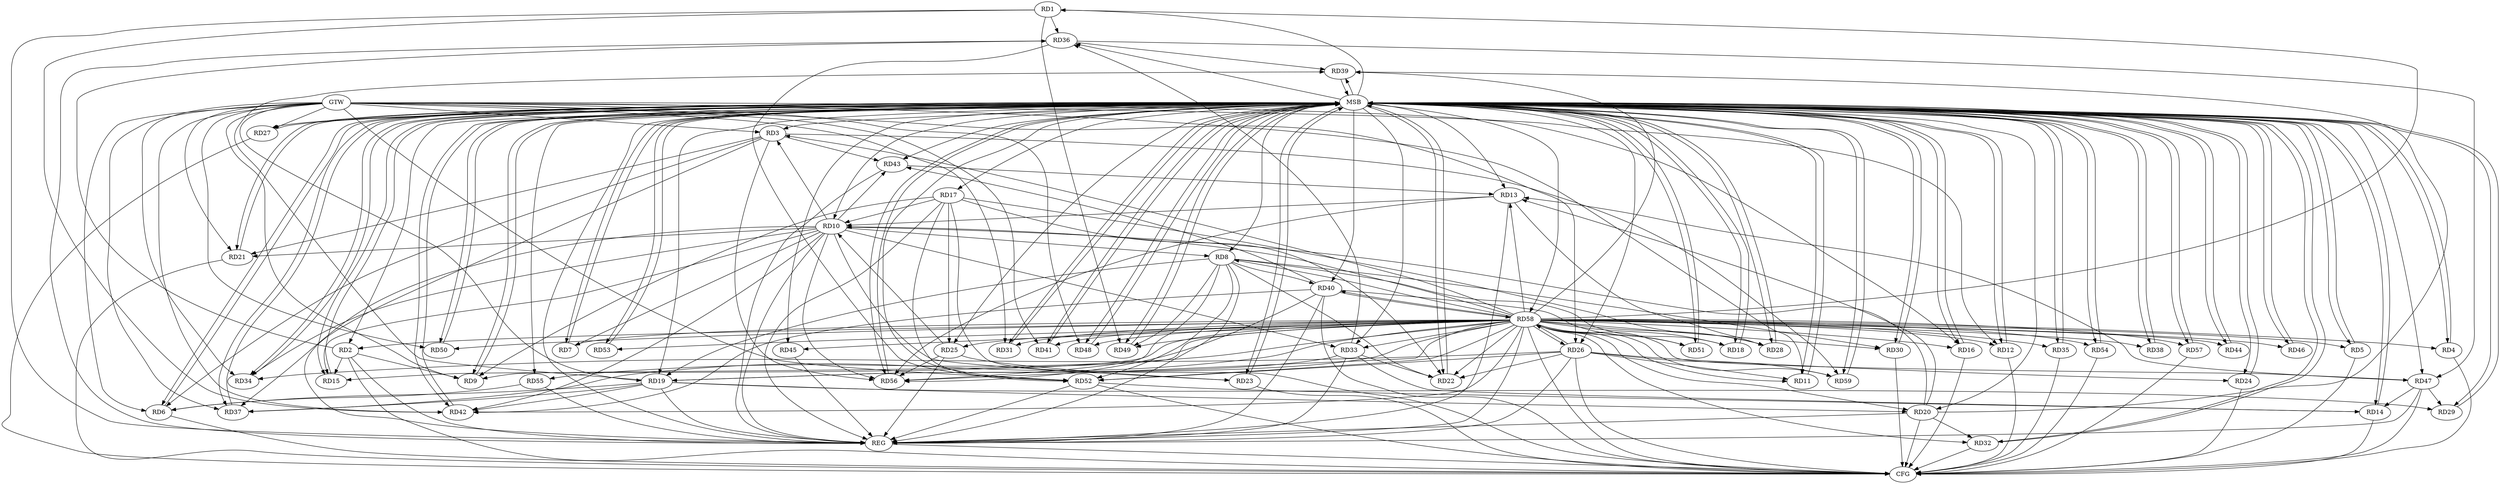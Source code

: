 strict digraph G {
  RD1 [ label="RD1" ];
  RD2 [ label="RD2" ];
  RD3 [ label="RD3" ];
  RD4 [ label="RD4" ];
  RD5 [ label="RD5" ];
  RD6 [ label="RD6" ];
  RD7 [ label="RD7" ];
  RD8 [ label="RD8" ];
  RD9 [ label="RD9" ];
  RD10 [ label="RD10" ];
  RD11 [ label="RD11" ];
  RD12 [ label="RD12" ];
  RD13 [ label="RD13" ];
  RD14 [ label="RD14" ];
  RD15 [ label="RD15" ];
  RD16 [ label="RD16" ];
  RD17 [ label="RD17" ];
  RD18 [ label="RD18" ];
  RD19 [ label="RD19" ];
  RD20 [ label="RD20" ];
  RD21 [ label="RD21" ];
  RD22 [ label="RD22" ];
  RD23 [ label="RD23" ];
  RD24 [ label="RD24" ];
  RD25 [ label="RD25" ];
  RD26 [ label="RD26" ];
  RD27 [ label="RD27" ];
  RD28 [ label="RD28" ];
  RD29 [ label="RD29" ];
  RD30 [ label="RD30" ];
  RD31 [ label="RD31" ];
  RD32 [ label="RD32" ];
  RD33 [ label="RD33" ];
  RD34 [ label="RD34" ];
  RD35 [ label="RD35" ];
  RD36 [ label="RD36" ];
  RD37 [ label="RD37" ];
  RD38 [ label="RD38" ];
  RD39 [ label="RD39" ];
  RD40 [ label="RD40" ];
  RD41 [ label="RD41" ];
  RD42 [ label="RD42" ];
  RD43 [ label="RD43" ];
  RD44 [ label="RD44" ];
  RD45 [ label="RD45" ];
  RD46 [ label="RD46" ];
  RD47 [ label="RD47" ];
  RD48 [ label="RD48" ];
  RD49 [ label="RD49" ];
  RD50 [ label="RD50" ];
  RD51 [ label="RD51" ];
  RD52 [ label="RD52" ];
  RD53 [ label="RD53" ];
  RD54 [ label="RD54" ];
  RD55 [ label="RD55" ];
  RD56 [ label="RD56" ];
  RD57 [ label="RD57" ];
  RD58 [ label="RD58" ];
  RD59 [ label="RD59" ];
  GTW [ label="GTW" ];
  REG [ label="REG" ];
  MSB [ label="MSB" ];
  CFG [ label="CFG" ];
  RD1 -> RD36;
  RD1 -> RD42;
  RD1 -> RD49;
  RD2 -> RD9;
  RD2 -> RD15;
  RD2 -> RD36;
  RD3 -> RD6;
  RD10 -> RD3;
  RD3 -> RD21;
  RD3 -> RD43;
  RD3 -> RD56;
  RD3 -> RD59;
  RD19 -> RD6;
  RD55 -> RD6;
  RD10 -> RD7;
  RD10 -> RD8;
  RD8 -> RD18;
  RD8 -> RD19;
  RD8 -> RD22;
  RD8 -> RD30;
  RD8 -> RD40;
  RD8 -> RD49;
  RD8 -> RD52;
  RD8 -> RD56;
  RD58 -> RD8;
  RD17 -> RD9;
  RD58 -> RD9;
  RD13 -> RD10;
  RD10 -> RD15;
  RD17 -> RD10;
  RD20 -> RD10;
  RD10 -> RD21;
  RD10 -> RD23;
  RD25 -> RD10;
  RD10 -> RD33;
  RD10 -> RD34;
  RD10 -> RD37;
  RD10 -> RD42;
  RD10 -> RD43;
  RD10 -> RD56;
  RD58 -> RD10;
  RD26 -> RD11;
  RD20 -> RD13;
  RD13 -> RD28;
  RD43 -> RD13;
  RD47 -> RD13;
  RD13 -> RD56;
  RD58 -> RD13;
  RD33 -> RD14;
  RD47 -> RD14;
  RD52 -> RD14;
  RD17 -> RD22;
  RD17 -> RD25;
  RD17 -> RD28;
  RD17 -> RD52;
  RD19 -> RD20;
  RD19 -> RD29;
  RD33 -> RD19;
  RD19 -> RD37;
  RD19 -> RD39;
  RD19 -> RD42;
  RD20 -> RD32;
  RD20 -> RD39;
  RD26 -> RD22;
  RD33 -> RD22;
  RD58 -> RD22;
  RD25 -> RD23;
  RD26 -> RD24;
  RD25 -> RD56;
  RD26 -> RD34;
  RD26 -> RD52;
  RD26 -> RD58;
  RD26 -> RD59;
  RD47 -> RD29;
  RD58 -> RD30;
  RD33 -> RD36;
  RD36 -> RD39;
  RD36 -> RD47;
  RD36 -> RD52;
  RD40 -> RD42;
  RD40 -> RD43;
  RD40 -> RD51;
  RD40 -> RD56;
  RD40 -> RD58;
  RD58 -> RD42;
  RD58 -> RD47;
  RD58 -> RD53;
  RD58 -> RD54;
  RD58 -> RD56;
  RD58 -> RD59;
  GTW -> RD42;
  GTW -> RD6;
  GTW -> RD21;
  GTW -> RD3;
  GTW -> RD11;
  GTW -> RD26;
  GTW -> RD52;
  GTW -> RD12;
  GTW -> RD9;
  GTW -> RD41;
  GTW -> RD37;
  GTW -> RD16;
  GTW -> RD19;
  GTW -> RD48;
  GTW -> RD34;
  GTW -> RD50;
  GTW -> RD27;
  GTW -> RD31;
  RD1 -> REG;
  RD2 -> REG;
  RD3 -> REG;
  RD8 -> REG;
  RD10 -> REG;
  RD13 -> REG;
  RD17 -> REG;
  RD19 -> REG;
  RD20 -> REG;
  RD25 -> REG;
  RD26 -> REG;
  RD33 -> REG;
  RD36 -> REG;
  RD40 -> REG;
  RD43 -> REG;
  RD45 -> REG;
  RD47 -> REG;
  RD52 -> REG;
  RD55 -> REG;
  RD58 -> REG;
  RD4 -> MSB;
  MSB -> RD5;
  MSB -> RD40;
  MSB -> RD48;
  MSB -> RD55;
  MSB -> REG;
  RD5 -> MSB;
  MSB -> RD4;
  MSB -> RD24;
  MSB -> RD25;
  MSB -> RD32;
  MSB -> RD39;
  RD6 -> MSB;
  MSB -> RD7;
  MSB -> RD13;
  MSB -> RD22;
  MSB -> RD35;
  MSB -> RD36;
  MSB -> RD43;
  RD7 -> MSB;
  MSB -> RD19;
  MSB -> RD34;
  RD9 -> MSB;
  MSB -> RD18;
  MSB -> RD46;
  RD11 -> MSB;
  MSB -> RD3;
  MSB -> RD14;
  MSB -> RD15;
  MSB -> RD28;
  RD12 -> MSB;
  MSB -> RD6;
  MSB -> RD17;
  RD14 -> MSB;
  MSB -> RD21;
  MSB -> RD42;
  MSB -> RD57;
  MSB -> RD59;
  RD15 -> MSB;
  MSB -> RD8;
  MSB -> RD11;
  MSB -> RD33;
  MSB -> RD37;
  RD16 -> MSB;
  RD18 -> MSB;
  MSB -> RD1;
  MSB -> RD30;
  MSB -> RD38;
  MSB -> RD41;
  MSB -> RD53;
  RD21 -> MSB;
  MSB -> RD20;
  MSB -> RD31;
  MSB -> RD52;
  RD22 -> MSB;
  MSB -> RD9;
  MSB -> RD44;
  MSB -> RD45;
  RD23 -> MSB;
  MSB -> RD2;
  MSB -> RD51;
  RD24 -> MSB;
  RD27 -> MSB;
  MSB -> RD47;
  RD28 -> MSB;
  RD29 -> MSB;
  MSB -> RD54;
  RD30 -> MSB;
  MSB -> RD58;
  RD31 -> MSB;
  MSB -> RD12;
  MSB -> RD50;
  RD32 -> MSB;
  MSB -> RD49;
  RD34 -> MSB;
  RD35 -> MSB;
  RD37 -> MSB;
  MSB -> RD23;
  MSB -> RD56;
  RD38 -> MSB;
  RD39 -> MSB;
  MSB -> RD10;
  MSB -> RD27;
  RD41 -> MSB;
  MSB -> RD29;
  RD42 -> MSB;
  RD44 -> MSB;
  RD46 -> MSB;
  MSB -> RD16;
  RD48 -> MSB;
  MSB -> RD26;
  RD49 -> MSB;
  RD50 -> MSB;
  RD51 -> MSB;
  RD53 -> MSB;
  RD54 -> MSB;
  RD56 -> MSB;
  RD57 -> MSB;
  RD59 -> MSB;
  RD16 -> CFG;
  RD21 -> CFG;
  RD35 -> CFG;
  RD27 -> CFG;
  RD24 -> CFG;
  RD12 -> CFG;
  RD57 -> CFG;
  RD17 -> CFG;
  RD23 -> CFG;
  RD14 -> CFG;
  RD26 -> CFG;
  RD30 -> CFG;
  RD40 -> CFG;
  RD32 -> CFG;
  RD4 -> CFG;
  RD5 -> CFG;
  RD58 -> CFG;
  RD47 -> CFG;
  RD52 -> CFG;
  RD54 -> CFG;
  RD20 -> CFG;
  RD2 -> CFG;
  RD6 -> CFG;
  REG -> CFG;
  RD58 -> RD33;
  RD58 -> RD50;
  RD58 -> RD16;
  RD58 -> RD37;
  RD58 -> RD40;
  RD58 -> RD35;
  RD58 -> RD51;
  RD58 -> RD20;
  RD58 -> RD52;
  RD58 -> RD11;
  RD58 -> RD57;
  RD58 -> RD38;
  RD58 -> RD5;
  RD58 -> RD19;
  RD58 -> RD41;
  RD58 -> RD49;
  RD58 -> RD44;
  RD58 -> RD3;
  RD58 -> RD25;
  RD58 -> RD46;
  RD58 -> RD32;
  RD58 -> RD12;
  RD58 -> RD4;
  RD58 -> RD45;
  RD58 -> RD7;
  RD58 -> RD18;
  RD58 -> RD26;
  RD58 -> RD39;
  RD58 -> RD1;
  RD58 -> RD31;
  RD58 -> RD48;
  RD58 -> RD2;
  RD58 -> RD55;
  RD58 -> RD15;
  RD58 -> RD28;
}
